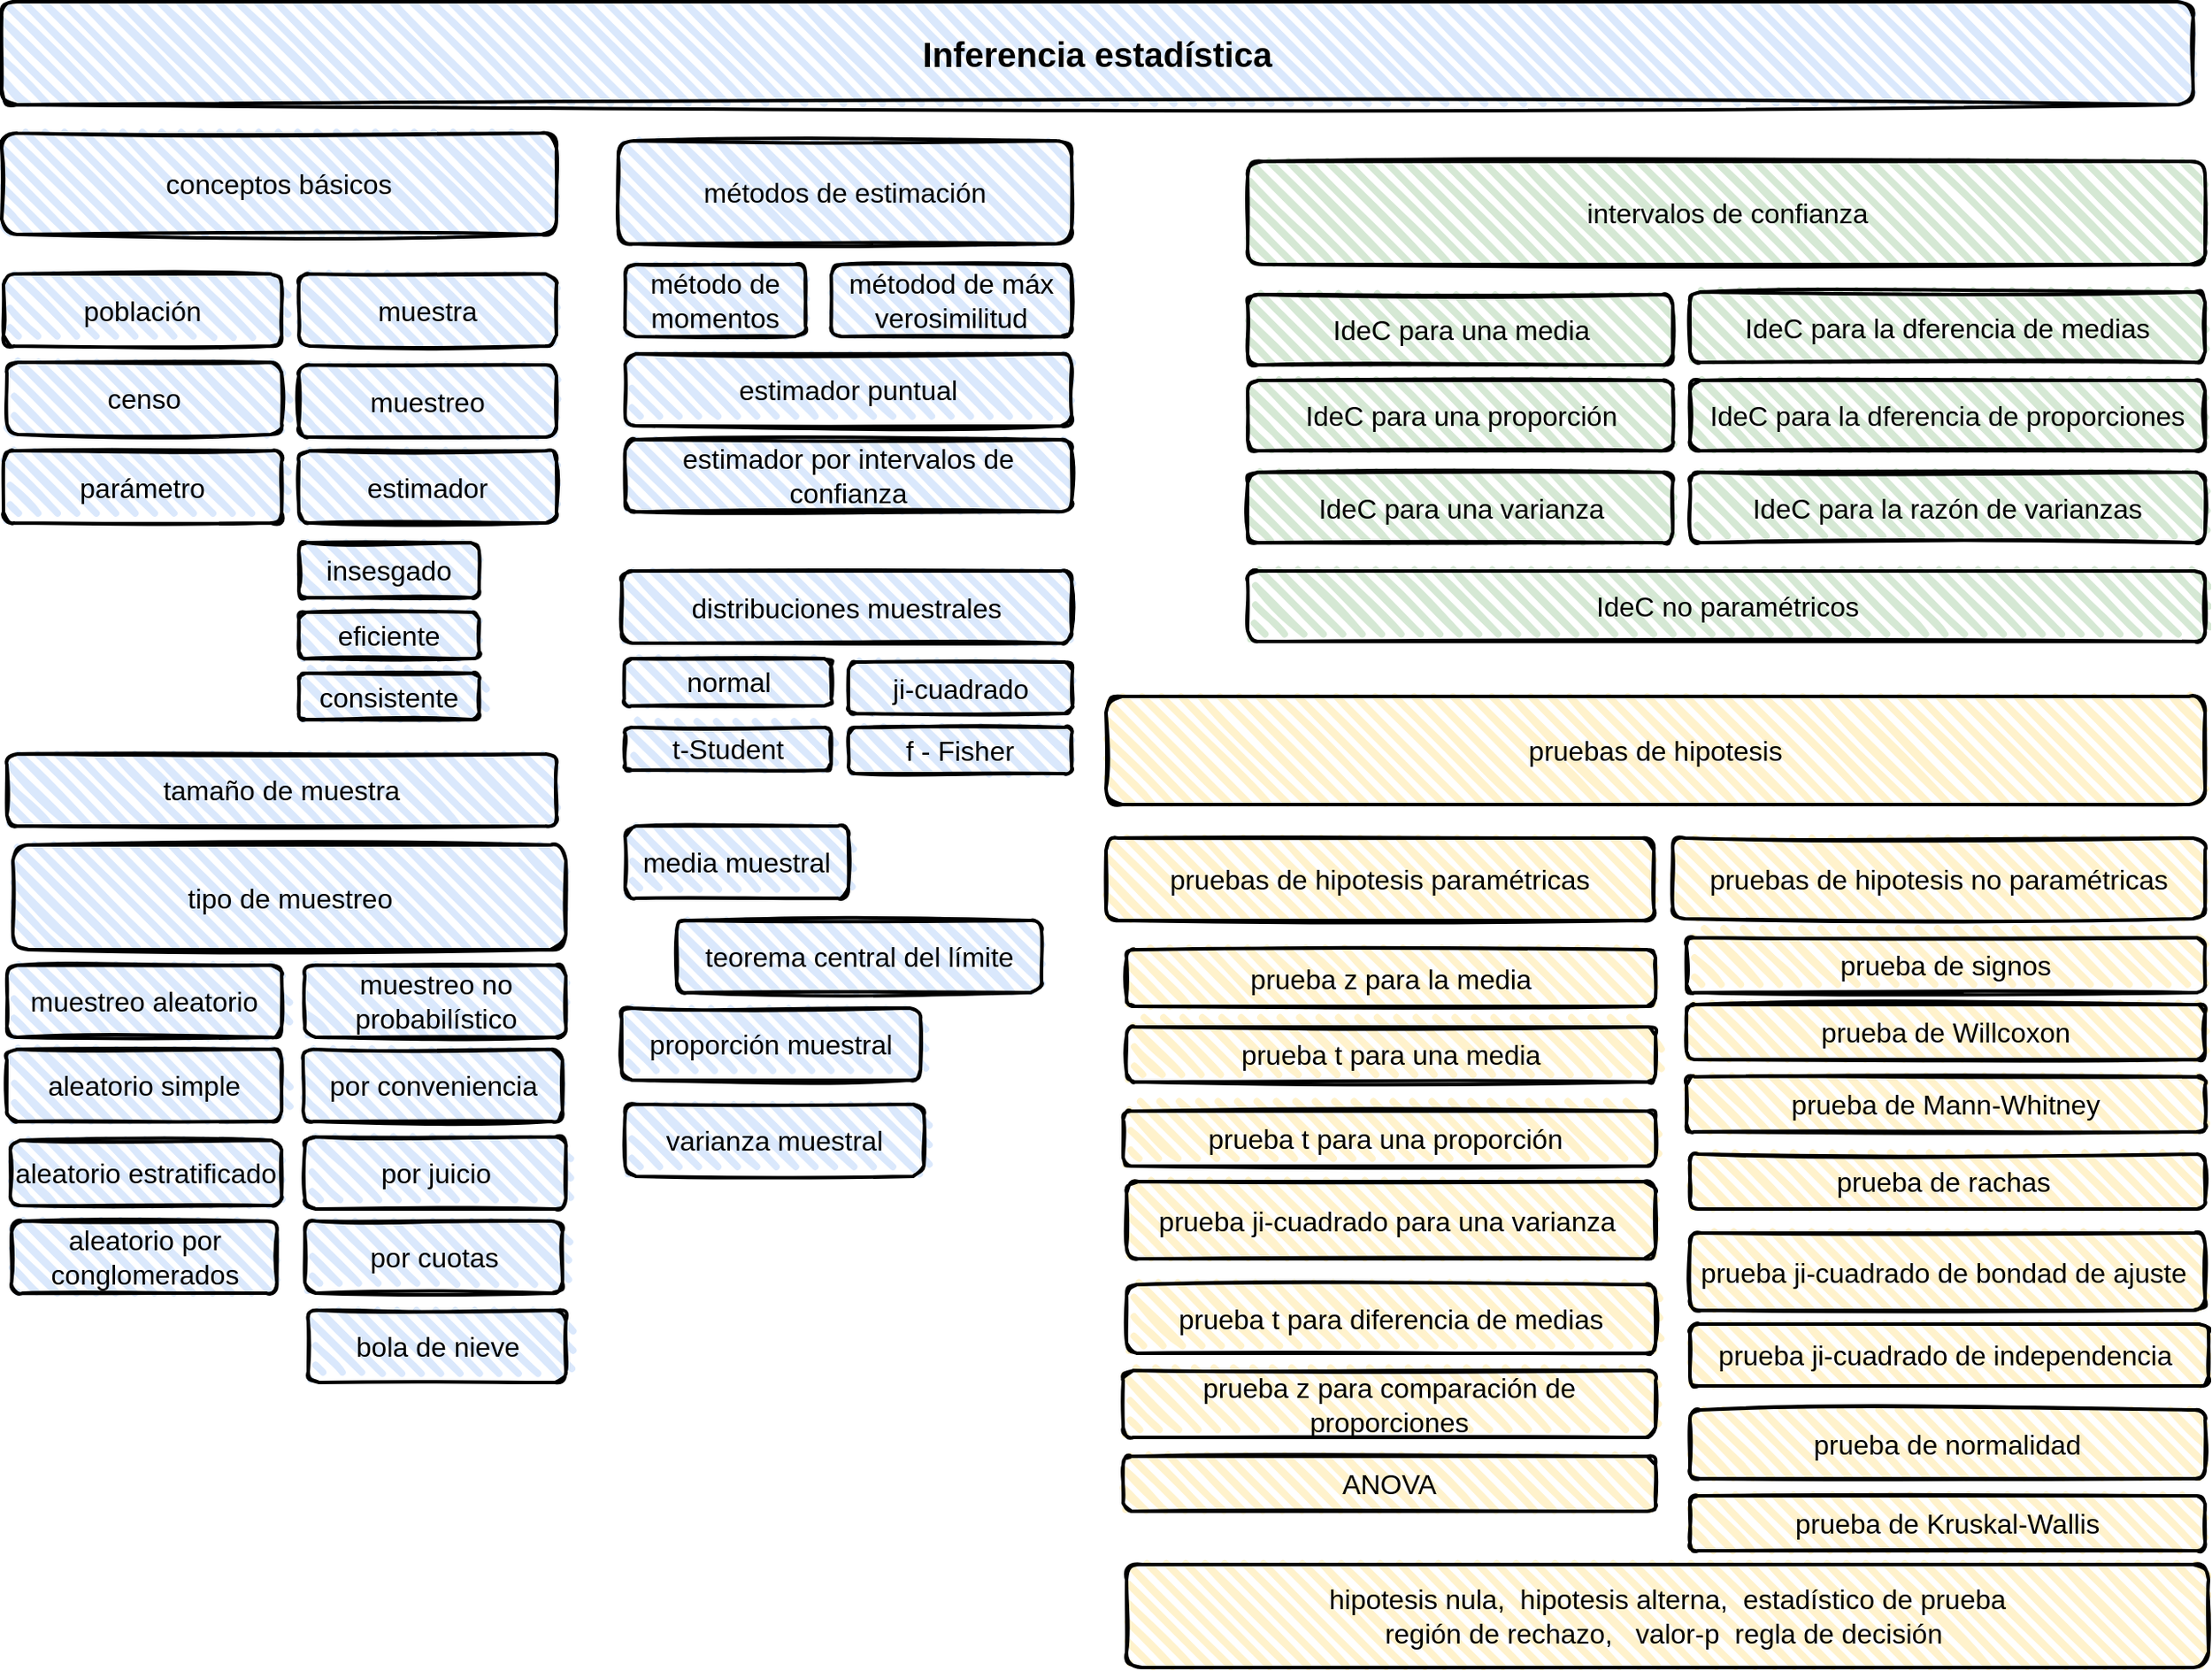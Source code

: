 <mxfile version="13.0.3" type="device"><diagram id="jvT2rjgihBNxD6lUc7i6" name="Page-1"><mxGraphModel dx="2249" dy="2012" grid="1" gridSize="10" guides="1" tooltips="1" connect="1" arrows="1" fold="1" page="1" pageScale="1" pageWidth="827" pageHeight="1169" math="0" shadow="0"><root><mxCell id="0"/><mxCell id="1" parent="0"/><mxCell id="VtlFQgznbcQM66r5TJd_-1" value="&lt;h2 style=&quot;font-size: 20px;&quot;&gt;&lt;font data-font-src=&quot;https://fonts.googleapis.com/css?family=Coming+Soon&quot; style=&quot;font-size: 20px;&quot;&gt;&lt;span style=&quot;font-size: 20px;&quot;&gt;Inferencia estadística&lt;/span&gt;&lt;/font&gt;&lt;/h2&gt;" style="rounded=1;whiteSpace=wrap;html=1;strokeWidth=2;fillWeight=4;hachureGap=8;hachureAngle=45;fillColor=#DAE8FC;sketch=1;strokeColor=#000000;fontFamily=Helvetica;fontStyle=0;fontSize=20;" parent="1" vertex="1"><mxGeometry x="-83" y="-10" width="1276" height="60" as="geometry"/></mxCell><mxCell id="VtlFQgznbcQM66r5TJd_-2" value="&lt;font style=&quot;font-size: 16px;&quot;&gt;&lt;span style=&quot;font-size: 16px;&quot;&gt;conceptos básicos&lt;/span&gt;&lt;/font&gt;" style="rounded=1;whiteSpace=wrap;html=1;strokeWidth=2;fillWeight=4;hachureGap=8;hachureAngle=45;fillColor=#dae8fc;sketch=1;strokeColor=#000000;fontFamily=Helvetica;fontStyle=0;fontSize=16;" parent="1" vertex="1"><mxGeometry x="-83" y="66.5" width="323" height="59" as="geometry"/></mxCell><mxCell id="VtlFQgznbcQM66r5TJd_-3" value="&lt;span style=&quot;font-size: 16px;&quot;&gt;población&lt;/span&gt;" style="rounded=1;whiteSpace=wrap;html=1;strokeWidth=2;fillWeight=4;hachureGap=8;hachureAngle=45;fillColor=#dae8fc;sketch=1;fontFamily=Helvetica;fontSource=https%3A%2F%2Ffonts.googleapis.com%2Fcss%3Ffamily%3DComing%2BSoon;fontSize=16;strokeColor=#000000;fontStyle=0" parent="1" vertex="1"><mxGeometry x="-82" y="148.5" width="162" height="42" as="geometry"/></mxCell><mxCell id="VtlFQgznbcQM66r5TJd_-4" value="&lt;span style=&quot;font-size: 16px;&quot;&gt;censo&lt;/span&gt;" style="rounded=1;whiteSpace=wrap;html=1;strokeWidth=2;fillWeight=4;hachureGap=8;hachureAngle=45;fillColor=#dae8fc;sketch=1;fontFamily=Helvetica;fontSource=https%3A%2F%2Ffonts.googleapis.com%2Fcss%3Ffamily%3DComing%2BSoon;fontSize=16;strokeColor=#000000;fontStyle=0" parent="1" vertex="1"><mxGeometry x="-80" y="200" width="160" height="42" as="geometry"/></mxCell><mxCell id="VtlFQgznbcQM66r5TJd_-5" value="&lt;span style=&quot;font-size: 16px;&quot;&gt;parámetro&lt;/span&gt;" style="rounded=1;whiteSpace=wrap;html=1;strokeWidth=2;fillWeight=4;hachureGap=8;hachureAngle=45;fillColor=#dae8fc;sketch=1;fontFamily=Helvetica;fontSource=https%3A%2F%2Ffonts.googleapis.com%2Fcss%3Ffamily%3DComing%2BSoon;fontSize=16;strokeColor=#000000;fontStyle=0" parent="1" vertex="1"><mxGeometry x="-82" y="251.5" width="162" height="42" as="geometry"/></mxCell><mxCell id="VtlFQgznbcQM66r5TJd_-6" value="&lt;span style=&quot;font-size: 16px;&quot;&gt;muestra&lt;/span&gt;" style="rounded=1;whiteSpace=wrap;html=1;strokeWidth=2;fillWeight=4;hachureGap=8;hachureAngle=45;fillColor=#dae8fc;sketch=1;fontFamily=Helvetica;fontSource=https%3A%2F%2Ffonts.googleapis.com%2Fcss%3Ffamily%3DComing%2BSoon;fontSize=16;strokeColor=#000000;fontStyle=0" parent="1" vertex="1"><mxGeometry x="90" y="148.5" width="150" height="42" as="geometry"/></mxCell><mxCell id="VtlFQgznbcQM66r5TJd_-7" value="&lt;span style=&quot;font-size: 16px;&quot;&gt;muestreo&lt;/span&gt;" style="rounded=1;whiteSpace=wrap;html=1;strokeWidth=2;fillWeight=4;hachureGap=8;hachureAngle=45;fillColor=#dae8fc;sketch=1;fontFamily=Helvetica;fontSource=https%3A%2F%2Ffonts.googleapis.com%2Fcss%3Ffamily%3DComing%2BSoon;fontSize=16;strokeColor=#000000;fontStyle=0" parent="1" vertex="1"><mxGeometry x="90" y="201.5" width="150" height="42" as="geometry"/></mxCell><mxCell id="VtlFQgznbcQM66r5TJd_-8" value="&lt;span style=&quot;font-size: 16px;&quot;&gt;tipo de muestreo&lt;/span&gt;" style="rounded=1;whiteSpace=wrap;html=1;strokeWidth=2;fillWeight=4;hachureGap=8;hachureAngle=45;fillColor=#dae8fc;sketch=1;fontFamily=Helvetica;fontSource=https%3A%2F%2Ffonts.googleapis.com%2Fcss%3Ffamily%3DComing%2BSoon;fontSize=16;strokeColor=#000000;fontStyle=0" parent="1" vertex="1"><mxGeometry x="-76.5" y="481" width="322" height="61" as="geometry"/></mxCell><mxCell id="VtlFQgznbcQM66r5TJd_-9" value="&lt;span style=&quot;font-size: 16px;&quot;&gt;tamaño de muestra&lt;/span&gt;" style="rounded=1;whiteSpace=wrap;html=1;strokeWidth=2;fillWeight=4;hachureGap=8;hachureAngle=45;fillColor=#dae8fc;sketch=1;fontFamily=Helvetica;fontSource=https%3A%2F%2Ffonts.googleapis.com%2Fcss%3Ffamily%3DComing%2BSoon;fontSize=16;strokeColor=#000000;fontStyle=0" parent="1" vertex="1"><mxGeometry x="-80" y="428" width="320" height="42" as="geometry"/></mxCell><mxCell id="VtlFQgznbcQM66r5TJd_-10" value="&lt;span style=&quot;font-size: 16px;&quot;&gt;estimador&lt;/span&gt;" style="rounded=1;whiteSpace=wrap;html=1;strokeWidth=2;fillWeight=4;hachureGap=8;hachureAngle=45;fillColor=#dae8fc;sketch=1;fontFamily=Helvetica;fontSource=https%3A%2F%2Ffonts.googleapis.com%2Fcss%3Ffamily%3DComing%2BSoon;fontSize=16;strokeColor=#000000;fontStyle=0" parent="1" vertex="1"><mxGeometry x="90" y="251.5" width="150" height="42" as="geometry"/></mxCell><mxCell id="VtlFQgznbcQM66r5TJd_-11" value="&lt;span style=&quot;font-size: 16px;&quot;&gt;insesgado&lt;/span&gt;" style="rounded=1;whiteSpace=wrap;html=1;strokeWidth=2;fillWeight=4;hachureGap=8;hachureAngle=45;fillColor=#dae8fc;sketch=1;fontFamily=Helvetica;fontSource=https%3A%2F%2Ffonts.googleapis.com%2Fcss%3Ffamily%3DComing%2BSoon;fontSize=16;strokeColor=#000000;fontStyle=0" parent="1" vertex="1"><mxGeometry x="90" y="305" width="105" height="32" as="geometry"/></mxCell><mxCell id="VtlFQgznbcQM66r5TJd_-12" value="&lt;span style=&quot;font-size: 16px;&quot;&gt;eficiente&lt;/span&gt;" style="rounded=1;whiteSpace=wrap;html=1;strokeWidth=2;fillWeight=4;hachureGap=8;hachureAngle=45;fillColor=#dae8fc;sketch=1;fontFamily=Helvetica;fontSource=https%3A%2F%2Ffonts.googleapis.com%2Fcss%3Ffamily%3DComing%2BSoon;fontSize=16;strokeColor=#000000;fontStyle=0" parent="1" vertex="1"><mxGeometry x="90" y="345.5" width="105" height="27" as="geometry"/></mxCell><mxCell id="VtlFQgznbcQM66r5TJd_-13" value="&lt;span style=&quot;font-size: 16px;&quot;&gt;consistente&lt;/span&gt;" style="rounded=1;whiteSpace=wrap;html=1;strokeWidth=2;fillWeight=4;hachureGap=8;hachureAngle=45;fillColor=#dae8fc;sketch=1;fontFamily=Helvetica;fontSource=https%3A%2F%2Ffonts.googleapis.com%2Fcss%3Ffamily%3DComing%2BSoon;fontSize=16;strokeColor=#000000;fontStyle=0" parent="1" vertex="1"><mxGeometry x="90" y="381" width="105" height="27" as="geometry"/></mxCell><mxCell id="VtlFQgznbcQM66r5TJd_-14" value="&lt;span style=&quot;font-size: 16px;&quot;&gt;muestreo aleatorio&lt;/span&gt;" style="rounded=1;whiteSpace=wrap;html=1;strokeWidth=2;fillWeight=4;hachureGap=8;hachureAngle=45;fillColor=#dae8fc;sketch=1;fontFamily=Helvetica;fontSource=https%3A%2F%2Ffonts.googleapis.com%2Fcss%3Ffamily%3DComing%2BSoon;fontSize=16;strokeColor=#000000;fontStyle=0" parent="1" vertex="1"><mxGeometry x="-80" y="551" width="160" height="42" as="geometry"/></mxCell><mxCell id="VtlFQgznbcQM66r5TJd_-15" value="&lt;span style=&quot;font-size: 16px;&quot;&gt;aleatorio simple&lt;/span&gt;" style="rounded=1;whiteSpace=wrap;html=1;strokeWidth=2;fillWeight=4;hachureGap=8;hachureAngle=45;fillColor=#dae8fc;sketch=1;fontFamily=Helvetica;fontSource=https%3A%2F%2Ffonts.googleapis.com%2Fcss%3Ffamily%3DComing%2BSoon;fontSize=16;strokeColor=#000000;fontStyle=0" parent="1" vertex="1"><mxGeometry x="-80" y="600" width="160" height="42" as="geometry"/></mxCell><mxCell id="VtlFQgznbcQM66r5TJd_-16" value="&lt;span style=&quot;font-size: 16px;&quot;&gt;aleatorio estratificado&lt;/span&gt;" style="rounded=1;whiteSpace=wrap;html=1;strokeWidth=2;fillWeight=4;hachureGap=8;hachureAngle=45;fillColor=#dae8fc;sketch=1;fontFamily=Helvetica;fontSource=https%3A%2F%2Ffonts.googleapis.com%2Fcss%3Ffamily%3DComing%2BSoon;fontSize=16;strokeColor=#000000;fontStyle=0" parent="1" vertex="1"><mxGeometry x="-78" y="653" width="158" height="38" as="geometry"/></mxCell><mxCell id="VtlFQgznbcQM66r5TJd_-17" value="&lt;span style=&quot;font-size: 16px;&quot;&gt;aleatorio por conglomerados&lt;/span&gt;" style="rounded=1;whiteSpace=wrap;html=1;strokeWidth=2;fillWeight=4;hachureGap=8;hachureAngle=45;fillColor=#dae8fc;sketch=1;fontFamily=Helvetica;fontSource=https%3A%2F%2Ffonts.googleapis.com%2Fcss%3Ffamily%3DComing%2BSoon;fontSize=16;strokeColor=#000000;fontStyle=0" parent="1" vertex="1"><mxGeometry x="-77.25" y="700" width="154.5" height="42" as="geometry"/></mxCell><mxCell id="VtlFQgznbcQM66r5TJd_-18" value="&lt;span style=&quot;font-size: 16px;&quot;&gt;distribuciones muestrales&lt;/span&gt;" style="rounded=1;whiteSpace=wrap;html=1;strokeWidth=2;fillWeight=4;hachureGap=8;hachureAngle=45;fillColor=#dae8fc;sketch=1;fontFamily=Helvetica;fontSource=https%3A%2F%2Ffonts.googleapis.com%2Fcss%3Ffamily%3DComing%2BSoon;fontSize=16;strokeColor=#000000;fontStyle=0" parent="1" vertex="1"><mxGeometry x="278" y="321.5" width="262" height="42" as="geometry"/></mxCell><mxCell id="VtlFQgznbcQM66r5TJd_-19" value="&lt;span style=&quot;font-size: 16px;&quot;&gt;normal&lt;/span&gt;" style="rounded=1;whiteSpace=wrap;html=1;strokeWidth=2;fillWeight=4;hachureGap=8;hachureAngle=45;fillColor=#dae8fc;sketch=1;fontFamily=Helvetica;fontSource=https%3A%2F%2Ffonts.googleapis.com%2Fcss%3Ffamily%3DComing%2BSoon;fontSize=16;strokeColor=#000000;fontStyle=0" parent="1" vertex="1"><mxGeometry x="279.5" y="372.5" width="120.5" height="27.5" as="geometry"/></mxCell><mxCell id="VtlFQgznbcQM66r5TJd_-20" value="&lt;span style=&quot;font-size: 16px;&quot;&gt;ji-cuadrado&lt;/span&gt;" style="rounded=1;whiteSpace=wrap;html=1;strokeWidth=2;fillWeight=4;hachureGap=8;hachureAngle=45;fillColor=#dae8fc;sketch=1;fontFamily=Helvetica;fontSource=https%3A%2F%2Ffonts.googleapis.com%2Fcss%3Ffamily%3DComing%2BSoon;fontSize=16;strokeColor=#000000;fontStyle=0" parent="1" vertex="1"><mxGeometry x="410" y="374.5" width="130.5" height="30" as="geometry"/></mxCell><mxCell id="VtlFQgznbcQM66r5TJd_-21" value="&lt;span style=&quot;font-size: 16px;&quot;&gt;f - Fisher&lt;/span&gt;" style="rounded=1;whiteSpace=wrap;html=1;strokeWidth=2;fillWeight=4;hachureGap=8;hachureAngle=45;fillColor=#dae8fc;sketch=1;fontFamily=Helvetica;fontSource=https%3A%2F%2Ffonts.googleapis.com%2Fcss%3Ffamily%3DComing%2BSoon;fontSize=16;strokeColor=#000000;fontStyle=0" parent="1" vertex="1"><mxGeometry x="410" y="412.5" width="130" height="27" as="geometry"/></mxCell><mxCell id="VtlFQgznbcQM66r5TJd_-22" value="&lt;span style=&quot;font-size: 16px;&quot;&gt;t-Student&lt;/span&gt;" style="rounded=1;whiteSpace=wrap;html=1;strokeWidth=2;fillWeight=4;hachureGap=8;hachureAngle=45;fillColor=#dae8fc;sketch=1;fontFamily=Helvetica;fontSource=https%3A%2F%2Ffonts.googleapis.com%2Fcss%3Ffamily%3DComing%2BSoon;fontSize=16;strokeColor=#000000;fontStyle=0" parent="1" vertex="1"><mxGeometry x="280" y="412.5" width="120" height="25" as="geometry"/></mxCell><mxCell id="VtlFQgznbcQM66r5TJd_-23" value="&lt;span style=&quot;font-size: 16px;&quot;&gt;estimador puntual&lt;/span&gt;" style="rounded=1;whiteSpace=wrap;html=1;strokeWidth=2;fillWeight=4;hachureGap=8;hachureAngle=45;fillColor=#dae8fc;sketch=1;fontFamily=Helvetica;fontSource=https%3A%2F%2Ffonts.googleapis.com%2Fcss%3Ffamily%3DComing%2BSoon;fontSize=16;strokeColor=#000000;fontStyle=0" parent="1" vertex="1"><mxGeometry x="280" y="195" width="260" height="42" as="geometry"/></mxCell><mxCell id="VtlFQgznbcQM66r5TJd_-24" value="&lt;span style=&quot;font-size: 16px;&quot;&gt;media muestral&lt;/span&gt;" style="rounded=1;whiteSpace=wrap;html=1;strokeWidth=2;fillWeight=4;hachureGap=8;hachureAngle=45;fillColor=#dae8fc;sketch=1;fontFamily=Helvetica;fontSource=https%3A%2F%2Ffonts.googleapis.com%2Fcss%3Ffamily%3DComing%2BSoon;fontSize=16;strokeColor=#000000;fontStyle=0" parent="1" vertex="1"><mxGeometry x="280" y="470" width="130" height="42" as="geometry"/></mxCell><mxCell id="VtlFQgznbcQM66r5TJd_-25" value="&lt;span style=&quot;font-size: 16px;&quot;&gt;proporción muestral&lt;/span&gt;" style="rounded=1;whiteSpace=wrap;html=1;strokeWidth=2;fillWeight=4;hachureGap=8;hachureAngle=45;fillColor=#dae8fc;sketch=1;fontFamily=Helvetica;fontSource=https%3A%2F%2Ffonts.googleapis.com%2Fcss%3Ffamily%3DComing%2BSoon;fontSize=16;strokeColor=#000000;fontStyle=0" parent="1" vertex="1"><mxGeometry x="278" y="576" width="174" height="42" as="geometry"/></mxCell><mxCell id="VtlFQgznbcQM66r5TJd_-26" value="&lt;span style=&quot;font-size: 16px;&quot;&gt;teorema central del límite&lt;/span&gt;" style="rounded=1;whiteSpace=wrap;html=1;strokeWidth=2;fillWeight=4;hachureGap=8;hachureAngle=45;fillColor=#dae8fc;sketch=1;fontFamily=Helvetica;fontSource=https%3A%2F%2Ffonts.googleapis.com%2Fcss%3Ffamily%3DComing%2BSoon;fontSize=16;strokeColor=#000000;fontStyle=0" parent="1" vertex="1"><mxGeometry x="310" y="525" width="212.5" height="42" as="geometry"/></mxCell><mxCell id="VtlFQgznbcQM66r5TJd_-27" value="&lt;span style=&quot;font-size: 16px;&quot;&gt;muestreo no probabilístico&lt;/span&gt;" style="rounded=1;whiteSpace=wrap;html=1;strokeWidth=2;fillWeight=4;hachureGap=8;hachureAngle=45;fillColor=#dae8fc;sketch=1;fontFamily=Helvetica;fontSource=https%3A%2F%2Ffonts.googleapis.com%2Fcss%3Ffamily%3DComing%2BSoon;fontSize=16;strokeColor=#000000;fontStyle=0" parent="1" vertex="1"><mxGeometry x="93.5" y="551" width="152" height="42" as="geometry"/></mxCell><mxCell id="VtlFQgznbcQM66r5TJd_-28" value="&lt;span style=&quot;font-size: 16px;&quot;&gt;métodos de estimación&lt;/span&gt;" style="rounded=1;whiteSpace=wrap;html=1;strokeWidth=2;fillWeight=4;hachureGap=8;hachureAngle=45;fillColor=#dae8fc;sketch=1;fontFamily=Helvetica;fontSource=https%3A%2F%2Ffonts.googleapis.com%2Fcss%3Ffamily%3DComing%2BSoon;fontSize=16;strokeColor=#000000;fontStyle=0" parent="1" vertex="1"><mxGeometry x="276" y="71" width="264" height="60" as="geometry"/></mxCell><mxCell id="VtlFQgznbcQM66r5TJd_-29" value="&lt;span style=&quot;font-size: 16px;&quot;&gt;método de momentos&lt;/span&gt;" style="rounded=1;whiteSpace=wrap;html=1;strokeWidth=2;fillWeight=4;hachureGap=8;hachureAngle=45;fillColor=#dae8fc;sketch=1;fontFamily=Helvetica;fontSource=https%3A%2F%2Ffonts.googleapis.com%2Fcss%3Ffamily%3DComing%2BSoon;fontSize=16;strokeColor=#000000;fontStyle=0" parent="1" vertex="1"><mxGeometry x="280" y="143" width="105" height="42" as="geometry"/></mxCell><mxCell id="VtlFQgznbcQM66r5TJd_-30" value="&lt;span style=&quot;font-size: 16px;&quot;&gt;métodod de máx verosimilitud&lt;/span&gt;" style="rounded=1;whiteSpace=wrap;html=1;strokeWidth=2;fillWeight=4;hachureGap=8;hachureAngle=45;fillColor=#dae8fc;sketch=1;fontFamily=Helvetica;fontSource=https%3A%2F%2Ffonts.googleapis.com%2Fcss%3Ffamily%3DComing%2BSoon;fontSize=16;strokeColor=#000000;fontStyle=0" parent="1" vertex="1"><mxGeometry x="400" y="143" width="140" height="42" as="geometry"/></mxCell><mxCell id="VtlFQgznbcQM66r5TJd_-31" value="&lt;span style=&quot;font-size: 16px;&quot;&gt;por conveniencia&lt;/span&gt;" style="rounded=1;whiteSpace=wrap;html=1;strokeWidth=2;fillWeight=4;hachureGap=8;hachureAngle=45;fillColor=#dae8fc;sketch=1;fontFamily=Helvetica;fontSource=https%3A%2F%2Ffonts.googleapis.com%2Fcss%3Ffamily%3DComing%2BSoon;fontSize=16;strokeColor=#000000;fontStyle=0" parent="1" vertex="1"><mxGeometry x="92.5" y="600" width="151" height="42" as="geometry"/></mxCell><mxCell id="VtlFQgznbcQM66r5TJd_-32" value="&lt;span style=&quot;font-size: 16px;&quot;&gt;por juicio&lt;/span&gt;" style="rounded=1;whiteSpace=wrap;html=1;strokeWidth=2;fillWeight=4;hachureGap=8;hachureAngle=45;fillColor=#dae8fc;sketch=1;fontFamily=Helvetica;fontSource=https%3A%2F%2Ffonts.googleapis.com%2Fcss%3Ffamily%3DComing%2BSoon;fontSize=16;strokeColor=#000000;fontStyle=0" parent="1" vertex="1"><mxGeometry x="93.5" y="651" width="152" height="42" as="geometry"/></mxCell><mxCell id="VtlFQgznbcQM66r5TJd_-34" value="&lt;span style=&quot;font-size: 16px;&quot;&gt;bola de nieve&lt;/span&gt;" style="rounded=1;whiteSpace=wrap;html=1;strokeWidth=2;fillWeight=4;hachureGap=8;hachureAngle=45;fillColor=#dae8fc;sketch=1;fontFamily=Helvetica;fontSource=https%3A%2F%2Ffonts.googleapis.com%2Fcss%3Ffamily%3DComing%2BSoon;fontSize=16;strokeColor=#000000;fontStyle=0" parent="1" vertex="1"><mxGeometry x="95.5" y="752" width="150" height="42" as="geometry"/></mxCell><mxCell id="VtlFQgznbcQM66r5TJd_-38" value="&lt;span style=&quot;font-size: 16px;&quot;&gt;estimador por intervalos de confianza&lt;/span&gt;" style="rounded=1;whiteSpace=wrap;html=1;strokeWidth=2;fillWeight=4;hachureGap=8;hachureAngle=45;fillColor=#dae8fc;sketch=1;fontFamily=Helvetica;fontSource=https%3A%2F%2Ffonts.googleapis.com%2Fcss%3Ffamily%3DComing%2BSoon;fontSize=16;strokeColor=#000000;fontStyle=0" parent="1" vertex="1"><mxGeometry x="280" y="245" width="260" height="42" as="geometry"/></mxCell><mxCell id="VtlFQgznbcQM66r5TJd_-41" value="&lt;span style=&quot;font-size: 16px;&quot;&gt;por cuotas&lt;/span&gt;" style="rounded=1;whiteSpace=wrap;html=1;strokeWidth=2;fillWeight=4;hachureGap=8;hachureAngle=45;fillColor=#dae8fc;sketch=1;fontFamily=Helvetica;fontSource=https%3A%2F%2Ffonts.googleapis.com%2Fcss%3Ffamily%3DComing%2BSoon;fontSize=16;strokeColor=#000000;fontStyle=0" parent="1" vertex="1"><mxGeometry x="93.5" y="700" width="150" height="42" as="geometry"/></mxCell><mxCell id="VtlFQgznbcQM66r5TJd_-43" value="&lt;span style=&quot;font-size: 16px;&quot;&gt;varianza muestral&lt;/span&gt;" style="rounded=1;whiteSpace=wrap;html=1;strokeWidth=2;fillWeight=4;hachureGap=8;hachureAngle=45;fillColor=#dae8fc;sketch=1;fontFamily=Helvetica;fontSource=https%3A%2F%2Ffonts.googleapis.com%2Fcss%3Ffamily%3DComing%2BSoon;fontSize=16;strokeColor=#000000;fontStyle=0" parent="1" vertex="1"><mxGeometry x="280" y="632" width="174" height="42" as="geometry"/></mxCell><mxCell id="VtlFQgznbcQM66r5TJd_-44" value="&lt;font style=&quot;font-size: 16px;&quot; data-font-src=&quot;https://fonts.googleapis.com/css?family=Coming+Soon&quot;&gt;&lt;span style=&quot;font-size: 16px;&quot;&gt;intervalos de confianza&lt;/span&gt;&lt;/font&gt;" style="rounded=1;whiteSpace=wrap;html=1;strokeWidth=2;fillWeight=4;hachureGap=8;hachureAngle=45;fillColor=#d5e8d4;sketch=1;strokeColor=#000000;fontFamily=Helvetica;fontSize=16;fontStyle=0" parent="1" vertex="1"><mxGeometry x="642.5" y="83" width="557.5" height="60" as="geometry"/></mxCell><mxCell id="VtlFQgznbcQM66r5TJd_-45" value="&lt;span style=&quot;font-size: 16px;&quot;&gt;pruebas de hipotesis&lt;/span&gt;" style="rounded=1;whiteSpace=wrap;html=1;strokeWidth=2;fillWeight=4;hachureGap=8;hachureAngle=45;fillColor=#fff2cc;sketch=1;fontFamily=Helvetica;fontSource=https%3A%2F%2Ffonts.googleapis.com%2Fcss%3Ffamily%3DComing%2BSoon;fontSize=16;strokeColor=#000000;fontStyle=0" parent="1" vertex="1"><mxGeometry x="560" y="394.5" width="640" height="63" as="geometry"/></mxCell><mxCell id="VtlFQgznbcQM66r5TJd_-46" value="&lt;span style=&quot;font-size: 16px;&quot;&gt;pruebas de hipotesis no paramétricas&lt;/span&gt;" style="rounded=1;whiteSpace=wrap;html=1;strokeWidth=2;fillWeight=4;hachureGap=8;hachureAngle=45;fillColor=#fff2cc;sketch=1;fontFamily=Helvetica;fontSource=https%3A%2F%2Ffonts.googleapis.com%2Fcss%3Ffamily%3DComing%2BSoon;fontSize=16;strokeColor=#000000;fontStyle=0" parent="1" vertex="1"><mxGeometry x="890" y="477" width="310" height="47" as="geometry"/></mxCell><mxCell id="VtlFQgznbcQM66r5TJd_-47" value="&lt;span style=&quot;font-size: 16px;&quot;&gt;pruebas de hipotesis paramétricas&lt;/span&gt;" style="rounded=1;whiteSpace=wrap;html=1;strokeWidth=2;fillWeight=4;hachureGap=8;hachureAngle=45;fillColor=#fff2cc;sketch=1;fontFamily=Helvetica;fontSource=https%3A%2F%2Ffonts.googleapis.com%2Fcss%3Ffamily%3DComing%2BSoon;fontSize=16;strokeColor=#000000;fontStyle=0" parent="1" vertex="1"><mxGeometry x="560" y="477" width="319" height="48" as="geometry"/></mxCell><mxCell id="VtlFQgznbcQM66r5TJd_-48" value="&lt;span style=&quot;font-size: 16px;&quot;&gt;hipotesis nula,&amp;nbsp; hipotesis alterna,&amp;nbsp; estadístico de prueba&lt;br style=&quot;font-size: 16px;&quot;&gt;región de rechazo,&amp;nbsp; &amp;nbsp;valor-p&amp;nbsp; regla de decisión&amp;nbsp;&lt;br style=&quot;font-size: 16px;&quot;&gt;&lt;/span&gt;" style="rounded=1;whiteSpace=wrap;html=1;strokeWidth=2;fillWeight=4;hachureGap=8;hachureAngle=45;fillColor=#fff2cc;sketch=1;fontFamily=Helvetica;fontSource=https%3A%2F%2Ffonts.googleapis.com%2Fcss%3Ffamily%3DComing%2BSoon;fontSize=16;strokeColor=#000000;align=center;fontStyle=0" parent="1" vertex="1"><mxGeometry x="572" y="900" width="630" height="60" as="geometry"/></mxCell><mxCell id="VtlFQgznbcQM66r5TJd_-49" value="&lt;span style=&quot;font-size: 16px;&quot;&gt;prueba z para la media&lt;/span&gt;" style="rounded=1;whiteSpace=wrap;html=1;strokeWidth=2;fillWeight=4;hachureGap=8;hachureAngle=45;fillColor=#fff2cc;sketch=1;fontFamily=Helvetica;fontSource=https%3A%2F%2Ffonts.googleapis.com%2Fcss%3Ffamily%3DComing%2BSoon;fontSize=16;strokeColor=#000000;fontStyle=0" parent="1" vertex="1"><mxGeometry x="572" y="542" width="308" height="33" as="geometry"/></mxCell><mxCell id="VtlFQgznbcQM66r5TJd_-50" value="&lt;span style=&quot;font-size: 16px;&quot;&gt;prueba t para una media&lt;/span&gt;" style="rounded=1;whiteSpace=wrap;html=1;strokeWidth=2;fillWeight=4;hachureGap=8;hachureAngle=45;fillColor=#fff2cc;sketch=1;fontFamily=Helvetica;fontSource=https%3A%2F%2Ffonts.googleapis.com%2Fcss%3Ffamily%3DComing%2BSoon;fontSize=16;strokeColor=#000000;fontStyle=0" parent="1" vertex="1"><mxGeometry x="572" y="587" width="308" height="32" as="geometry"/></mxCell><mxCell id="VtlFQgznbcQM66r5TJd_-51" value="&lt;span style=&quot;font-size: 16px;&quot;&gt;prueba t para una proporción&amp;nbsp;&lt;/span&gt;" style="rounded=1;whiteSpace=wrap;html=1;strokeWidth=2;fillWeight=4;hachureGap=8;hachureAngle=45;fillColor=#fff2cc;sketch=1;fontFamily=Helvetica;fontSource=https%3A%2F%2Ffonts.googleapis.com%2Fcss%3Ffamily%3DComing%2BSoon;fontSize=16;strokeColor=#000000;fontStyle=0" parent="1" vertex="1"><mxGeometry x="570" y="636" width="310" height="32" as="geometry"/></mxCell><mxCell id="VtlFQgznbcQM66r5TJd_-52" value="&lt;span style=&quot;font-size: 16px;&quot;&gt;prueba de signos&lt;/span&gt;" style="rounded=1;whiteSpace=wrap;html=1;strokeWidth=2;fillWeight=4;hachureGap=8;hachureAngle=45;fillColor=#fff2cc;sketch=1;fontFamily=Helvetica;fontSource=https%3A%2F%2Ffonts.googleapis.com%2Fcss%3Ffamily%3DComing%2BSoon;fontSize=16;strokeColor=#000000;fontStyle=0" parent="1" vertex="1"><mxGeometry x="898" y="535" width="302" height="32" as="geometry"/></mxCell><mxCell id="VtlFQgznbcQM66r5TJd_-53" value="&lt;span style=&quot;font-size: 16px;&quot;&gt;prueba de Willcoxon&lt;/span&gt;" style="rounded=1;whiteSpace=wrap;html=1;strokeWidth=2;fillWeight=4;hachureGap=8;hachureAngle=45;fillColor=#fff2cc;sketch=1;fontFamily=Helvetica;fontSource=https%3A%2F%2Ffonts.googleapis.com%2Fcss%3Ffamily%3DComing%2BSoon;fontSize=16;strokeColor=#000000;fontStyle=0" parent="1" vertex="1"><mxGeometry x="898" y="574" width="302" height="32" as="geometry"/></mxCell><mxCell id="VtlFQgznbcQM66r5TJd_-54" value="&lt;span style=&quot;font-size: 16px;&quot;&gt;prueba de Mann-Whitney&lt;/span&gt;" style="rounded=1;whiteSpace=wrap;html=1;strokeWidth=2;fillWeight=4;hachureGap=8;hachureAngle=45;fillColor=#fff2cc;sketch=1;fontFamily=Helvetica;fontSource=https%3A%2F%2Ffonts.googleapis.com%2Fcss%3Ffamily%3DComing%2BSoon;fontSize=16;strokeColor=#000000;fontStyle=0" parent="1" vertex="1"><mxGeometry x="898" y="616" width="302" height="32" as="geometry"/></mxCell><mxCell id="VtlFQgznbcQM66r5TJd_-55" value="&lt;span style=&quot;font-size: 16px;&quot;&gt;prueba de rachas&amp;nbsp;&lt;/span&gt;" style="rounded=1;whiteSpace=wrap;html=1;strokeWidth=2;fillWeight=4;hachureGap=8;hachureAngle=45;fillColor=#fff2cc;sketch=1;fontFamily=Helvetica;fontSource=https%3A%2F%2Ffonts.googleapis.com%2Fcss%3Ffamily%3DComing%2BSoon;fontSize=16;strokeColor=#000000;fontStyle=0" parent="1" vertex="1"><mxGeometry x="900" y="661" width="300" height="32" as="geometry"/></mxCell><mxCell id="VtlFQgznbcQM66r5TJd_-56" value="&lt;span style=&quot;font-size: 16px;&quot;&gt;prueba ji-cuadrado de bondad de ajuste&amp;nbsp;&lt;/span&gt;" style="rounded=1;whiteSpace=wrap;html=1;strokeWidth=2;fillWeight=4;hachureGap=8;hachureAngle=45;fillColor=#fff2cc;sketch=1;fontFamily=Helvetica;fontSource=https%3A%2F%2Ffonts.googleapis.com%2Fcss%3Ffamily%3DComing%2BSoon;fontSize=16;strokeColor=#000000;fontStyle=0" parent="1" vertex="1"><mxGeometry x="900" y="707" width="300" height="45" as="geometry"/></mxCell><mxCell id="VtlFQgznbcQM66r5TJd_-57" value="&lt;span style=&quot;font-size: 16px;&quot;&gt;prueba ji-cuadrado de independencia&amp;nbsp;&lt;/span&gt;" style="rounded=1;whiteSpace=wrap;html=1;strokeWidth=2;fillWeight=4;hachureGap=8;hachureAngle=45;fillColor=#fff2cc;sketch=1;fontFamily=Helvetica;fontSource=https%3A%2F%2Ffonts.googleapis.com%2Fcss%3Ffamily%3DComing%2BSoon;fontSize=16;strokeColor=#000000;fontStyle=0" parent="1" vertex="1"><mxGeometry x="900" y="760" width="302" height="36" as="geometry"/></mxCell><mxCell id="VtlFQgznbcQM66r5TJd_-58" value="&lt;span style=&quot;font-size: 16px;&quot;&gt;prueba de normalidad&lt;/span&gt;" style="rounded=1;whiteSpace=wrap;html=1;strokeWidth=2;fillWeight=4;hachureGap=8;hachureAngle=45;fillColor=#fff2cc;sketch=1;fontFamily=Helvetica;fontSource=https%3A%2F%2Ffonts.googleapis.com%2Fcss%3Ffamily%3DComing%2BSoon;fontSize=16;strokeColor=#000000;fontStyle=0" parent="1" vertex="1"><mxGeometry x="900" y="810" width="300" height="40" as="geometry"/></mxCell><mxCell id="VtlFQgznbcQM66r5TJd_-59" value="&lt;span style=&quot;font-size: 16px;&quot;&gt;prueba ji-cuadrado para una varianza&amp;nbsp;&lt;/span&gt;" style="rounded=1;whiteSpace=wrap;html=1;strokeWidth=2;fillWeight=4;hachureGap=8;hachureAngle=45;fillColor=#fff2cc;sketch=1;fontFamily=Helvetica;fontSource=https%3A%2F%2Ffonts.googleapis.com%2Fcss%3Ffamily%3DComing%2BSoon;fontSize=16;strokeColor=#000000;fontStyle=0" parent="1" vertex="1"><mxGeometry x="572" y="677" width="308" height="45" as="geometry"/></mxCell><mxCell id="VtlFQgznbcQM66r5TJd_-60" value="&lt;span style=&quot;font-size: 16px;&quot;&gt;prueba t para diferencia de medias&lt;/span&gt;" style="rounded=1;whiteSpace=wrap;html=1;strokeWidth=2;fillWeight=4;hachureGap=8;hachureAngle=45;fillColor=#fff2cc;sketch=1;fontFamily=Helvetica;fontSource=https%3A%2F%2Ffonts.googleapis.com%2Fcss%3Ffamily%3DComing%2BSoon;fontSize=16;strokeColor=#000000;fontStyle=0" parent="1" vertex="1"><mxGeometry x="572" y="737" width="308" height="40" as="geometry"/></mxCell><mxCell id="VtlFQgznbcQM66r5TJd_-61" value="&lt;span style=&quot;font-size: 16px;&quot;&gt;prueba z para comparación de proporciones&lt;/span&gt;" style="rounded=1;whiteSpace=wrap;html=1;strokeWidth=2;fillWeight=4;hachureGap=8;hachureAngle=45;fillColor=#fff2cc;sketch=1;fontFamily=Helvetica;fontSource=https%3A%2F%2Ffonts.googleapis.com%2Fcss%3Ffamily%3DComing%2BSoon;fontSize=16;strokeColor=#000000;fontStyle=0" parent="1" vertex="1"><mxGeometry x="570" y="787" width="310" height="39" as="geometry"/></mxCell><mxCell id="VtlFQgznbcQM66r5TJd_-62" value="&lt;span style=&quot;font-size: 16px;&quot;&gt;ANOVA&lt;/span&gt;" style="rounded=1;whiteSpace=wrap;html=1;strokeWidth=2;fillWeight=4;hachureGap=8;hachureAngle=45;fillColor=#fff2cc;sketch=1;fontFamily=Helvetica;fontSource=https%3A%2F%2Ffonts.googleapis.com%2Fcss%3Ffamily%3DComing%2BSoon;fontSize=16;strokeColor=#000000;fontStyle=0" parent="1" vertex="1"><mxGeometry x="570" y="837" width="310" height="32" as="geometry"/></mxCell><mxCell id="VtlFQgznbcQM66r5TJd_-63" value="&lt;span style=&quot;font-size: 16px;&quot;&gt;prueba de Kruskal-Wallis&lt;/span&gt;" style="rounded=1;whiteSpace=wrap;html=1;strokeWidth=2;fillWeight=4;hachureGap=8;hachureAngle=45;fillColor=#fff2cc;sketch=1;fontFamily=Helvetica;fontSource=https%3A%2F%2Ffonts.googleapis.com%2Fcss%3Ffamily%3DComing%2BSoon;fontSize=16;strokeColor=#000000;fontStyle=0" parent="1" vertex="1"><mxGeometry x="900" y="860" width="300" height="32" as="geometry"/></mxCell><mxCell id="VtlFQgznbcQM66r5TJd_-64" value="&lt;font style=&quot;font-size: 16px;&quot;&gt;&lt;span style=&quot;font-size: 16px;&quot;&gt;&lt;span style=&quot;font-size: 16px;&quot;&gt;IdeC para una media&lt;/span&gt;&lt;/span&gt;&lt;/font&gt;" style="rounded=1;whiteSpace=wrap;html=1;strokeWidth=2;fillWeight=4;hachureGap=8;hachureAngle=45;fillColor=#d5e8d4;sketch=1;strokeColor=#000000;fontFamily=Helvetica;fontSize=16;fontStyle=0" parent="1" vertex="1"><mxGeometry x="642.5" y="160.5" width="247.5" height="41" as="geometry"/></mxCell><mxCell id="VtlFQgznbcQM66r5TJd_-65" value="&lt;font style=&quot;font-size: 16px;&quot;&gt;&lt;span style=&quot;font-size: 16px;&quot;&gt;&lt;span style=&quot;font-size: 16px;&quot;&gt;IdeC para una proporción&lt;/span&gt;&lt;/span&gt;&lt;/font&gt;" style="rounded=1;whiteSpace=wrap;html=1;strokeWidth=2;fillWeight=4;hachureGap=8;hachureAngle=45;fillColor=#d5e8d4;sketch=1;strokeColor=#000000;fontFamily=Helvetica;fontSize=16;fontStyle=0" parent="1" vertex="1"><mxGeometry x="642.5" y="210.5" width="247.5" height="41" as="geometry"/></mxCell><mxCell id="VtlFQgznbcQM66r5TJd_-66" value="&lt;font style=&quot;font-size: 16px;&quot;&gt;&lt;span style=&quot;font-size: 16px;&quot;&gt;&lt;span style=&quot;font-size: 16px;&quot;&gt;IdeC para una varianza&lt;/span&gt;&lt;/span&gt;&lt;/font&gt;" style="rounded=1;whiteSpace=wrap;html=1;strokeWidth=2;fillWeight=4;hachureGap=8;hachureAngle=45;fillColor=#d5e8d4;sketch=1;strokeColor=#000000;fontFamily=Helvetica;fontSize=16;fontStyle=0" parent="1" vertex="1"><mxGeometry x="642.5" y="264" width="247.5" height="41" as="geometry"/></mxCell><mxCell id="VtlFQgznbcQM66r5TJd_-67" value="&lt;font style=&quot;font-size: 16px;&quot;&gt;&lt;span style=&quot;font-size: 16px;&quot;&gt;&lt;span style=&quot;font-size: 16px;&quot;&gt;IdeC para la dferencia de medias&lt;/span&gt;&lt;/span&gt;&lt;/font&gt;" style="rounded=1;whiteSpace=wrap;html=1;strokeWidth=2;fillWeight=4;hachureGap=8;hachureAngle=45;fillColor=#d5e8d4;sketch=1;strokeColor=#000000;fontFamily=Helvetica;fontSize=16;fontStyle=0" parent="1" vertex="1"><mxGeometry x="900" y="159" width="300" height="41" as="geometry"/></mxCell><mxCell id="VtlFQgznbcQM66r5TJd_-68" value="&lt;font style=&quot;font-size: 16px;&quot;&gt;&lt;span style=&quot;font-size: 16px;&quot;&gt;&lt;span style=&quot;font-size: 16px;&quot;&gt;IdeC para la dferencia de proporciones&lt;/span&gt;&lt;/span&gt;&lt;/font&gt;" style="rounded=1;whiteSpace=wrap;html=1;strokeWidth=2;fillWeight=4;hachureGap=8;hachureAngle=45;fillColor=#d5e8d4;sketch=1;strokeColor=#000000;fontFamily=Helvetica;fontSize=16;fontStyle=0" parent="1" vertex="1"><mxGeometry x="900" y="210.5" width="300" height="41" as="geometry"/></mxCell><mxCell id="VtlFQgznbcQM66r5TJd_-69" value="&lt;font style=&quot;font-size: 16px;&quot;&gt;&lt;span style=&quot;font-size: 16px;&quot;&gt;&lt;span style=&quot;font-size: 16px;&quot;&gt;IdeC para la razón de varianzas&lt;/span&gt;&lt;/span&gt;&lt;/font&gt;" style="rounded=1;whiteSpace=wrap;html=1;strokeWidth=2;fillWeight=4;hachureGap=8;hachureAngle=45;fillColor=#d5e8d4;sketch=1;strokeColor=#000000;fontFamily=Helvetica;fontSize=16;fontStyle=0" parent="1" vertex="1"><mxGeometry x="900" y="264" width="300" height="41" as="geometry"/></mxCell><mxCell id="VtlFQgznbcQM66r5TJd_-70" value="&lt;font style=&quot;font-size: 16px;&quot;&gt;&lt;span style=&quot;font-size: 16px;&quot;&gt;&lt;span style=&quot;font-size: 16px;&quot;&gt;IdeC no paramétricos&lt;/span&gt;&lt;/span&gt;&lt;/font&gt;" style="rounded=1;whiteSpace=wrap;html=1;strokeWidth=2;fillWeight=4;hachureGap=8;hachureAngle=45;fillColor=#d5e8d4;sketch=1;strokeColor=#000000;fontFamily=Helvetica;fontSize=16;fontStyle=0" parent="1" vertex="1"><mxGeometry x="642.5" y="321.5" width="557.5" height="41" as="geometry"/></mxCell></root></mxGraphModel></diagram></mxfile>